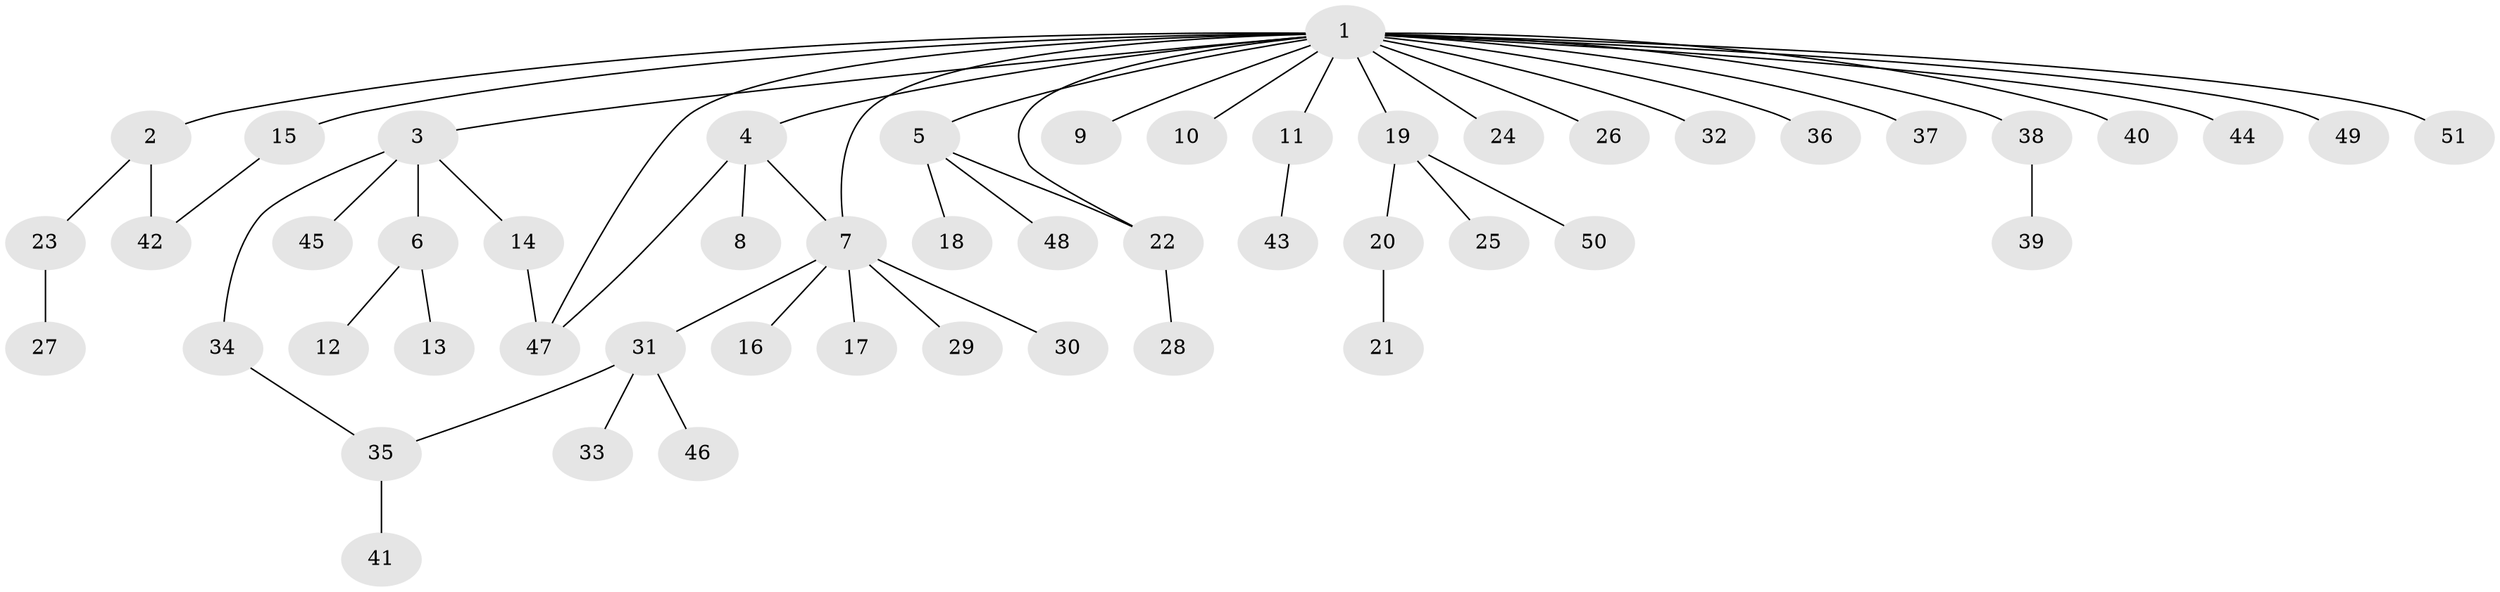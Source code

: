 // coarse degree distribution, {20: 0.03125, 2: 0.15625, 4: 0.0625, 3: 0.15625, 1: 0.59375}
// Generated by graph-tools (version 1.1) at 2025/50/03/04/25 22:50:05]
// undirected, 51 vertices, 56 edges
graph export_dot {
  node [color=gray90,style=filled];
  1;
  2;
  3;
  4;
  5;
  6;
  7;
  8;
  9;
  10;
  11;
  12;
  13;
  14;
  15;
  16;
  17;
  18;
  19;
  20;
  21;
  22;
  23;
  24;
  25;
  26;
  27;
  28;
  29;
  30;
  31;
  32;
  33;
  34;
  35;
  36;
  37;
  38;
  39;
  40;
  41;
  42;
  43;
  44;
  45;
  46;
  47;
  48;
  49;
  50;
  51;
  1 -- 2;
  1 -- 3;
  1 -- 4;
  1 -- 5;
  1 -- 7;
  1 -- 9;
  1 -- 10;
  1 -- 11;
  1 -- 15;
  1 -- 19;
  1 -- 22;
  1 -- 24;
  1 -- 26;
  1 -- 32;
  1 -- 36;
  1 -- 37;
  1 -- 38;
  1 -- 40;
  1 -- 44;
  1 -- 47;
  1 -- 49;
  1 -- 51;
  2 -- 23;
  2 -- 42;
  3 -- 6;
  3 -- 14;
  3 -- 34;
  3 -- 45;
  4 -- 7;
  4 -- 8;
  4 -- 47;
  5 -- 18;
  5 -- 22;
  5 -- 48;
  6 -- 12;
  6 -- 13;
  7 -- 16;
  7 -- 17;
  7 -- 29;
  7 -- 30;
  7 -- 31;
  11 -- 43;
  14 -- 47;
  15 -- 42;
  19 -- 20;
  19 -- 25;
  19 -- 50;
  20 -- 21;
  22 -- 28;
  23 -- 27;
  31 -- 33;
  31 -- 35;
  31 -- 46;
  34 -- 35;
  35 -- 41;
  38 -- 39;
}

